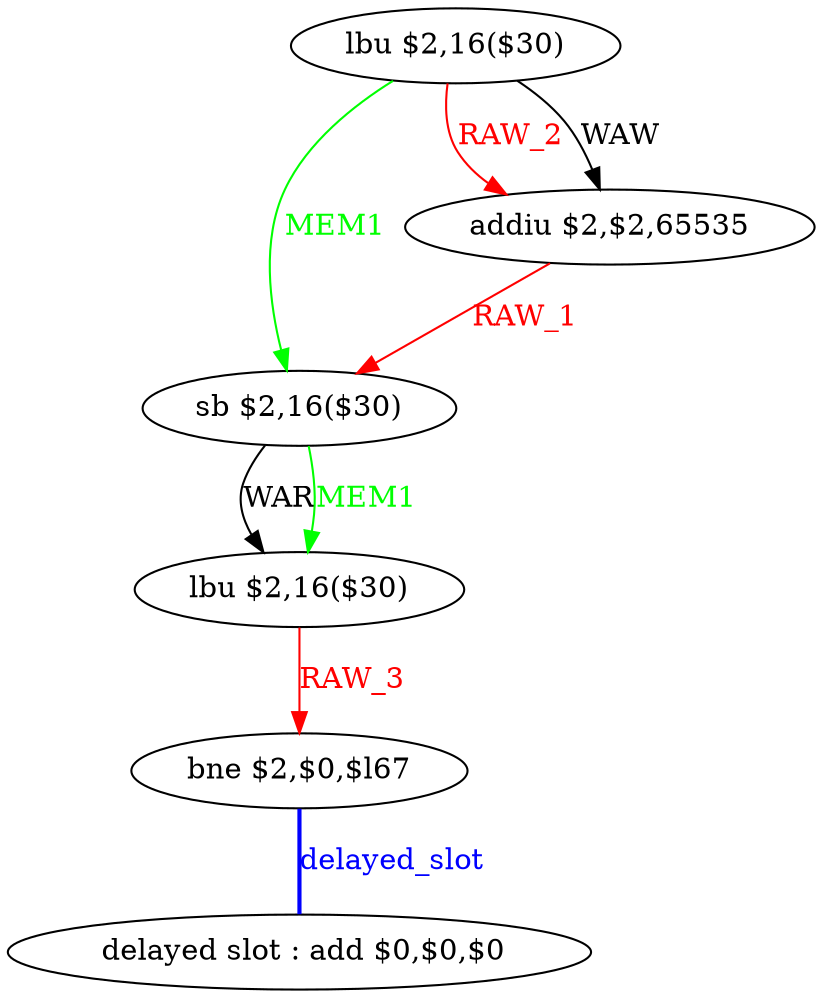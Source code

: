 digraph G1 {
node [shape = ellipse];
i5 [label = " delayed slot : add $0,$0,$0"] ;
i4 ->  i5 [style = bold, dir= none, fontcolor = blue, color = blue, label= "delayed_slot"];
i4 [label = "bne $2,$0,$l67"] ;
i0 [label = "lbu $2,16($30)"] ;
i0 ->  i2 [color = green, fontcolor = green, label= "MEM1"];
i0 ->  i1 [color = red, fontcolor = red, label= "RAW_2"];
i0 ->  i1 [label= "WAW"];
i2 [label = "sb $2,16($30)"] ;
i2 ->  i3 [label= "WAR"];
i2 ->  i3 [color = green, fontcolor = green, label= "MEM1"];
i3 [label = "lbu $2,16($30)"] ;
i3 ->  i4 [color = red, fontcolor = red, label= "RAW_3"];
i1 [label = "addiu $2,$2,65535"] ;
i1 ->  i2 [color = red, fontcolor = red, label= "RAW_1"];
}
